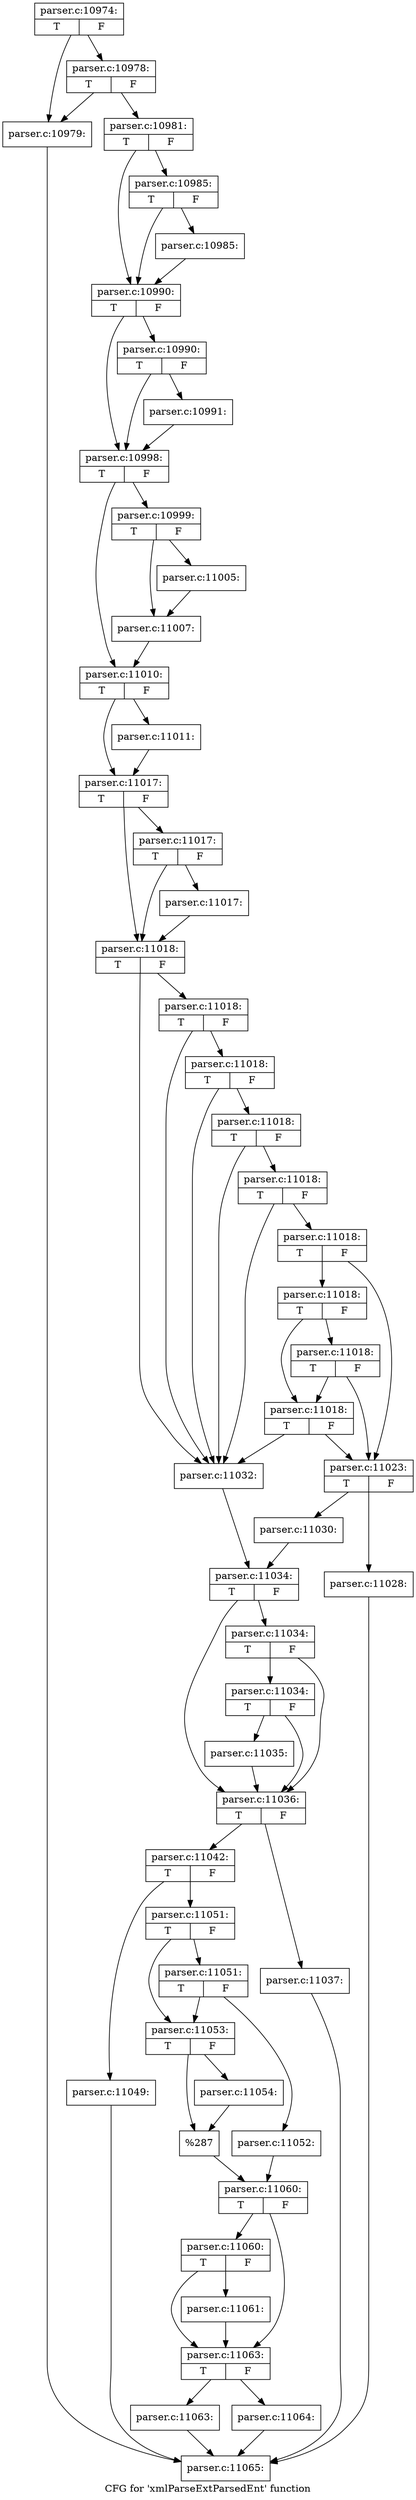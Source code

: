 digraph "CFG for 'xmlParseExtParsedEnt' function" {
	label="CFG for 'xmlParseExtParsedEnt' function";

	Node0x5de51f0 [shape=record,label="{parser.c:10974:|{<s0>T|<s1>F}}"];
	Node0x5de51f0 -> Node0x5df2550;
	Node0x5de51f0 -> Node0x5df25f0;
	Node0x5df25f0 [shape=record,label="{parser.c:10978:|{<s0>T|<s1>F}}"];
	Node0x5df25f0 -> Node0x5df2550;
	Node0x5df25f0 -> Node0x5df25a0;
	Node0x5df2550 [shape=record,label="{parser.c:10979:}"];
	Node0x5df2550 -> Node0x5df1c40;
	Node0x5df25a0 [shape=record,label="{parser.c:10981:|{<s0>T|<s1>F}}"];
	Node0x5df25a0 -> Node0x5df38d0;
	Node0x5df25a0 -> Node0x5df37f0;
	Node0x5df38d0 [shape=record,label="{parser.c:10985:|{<s0>T|<s1>F}}"];
	Node0x5df38d0 -> Node0x5df34c0;
	Node0x5df38d0 -> Node0x5df37f0;
	Node0x5df34c0 [shape=record,label="{parser.c:10985:}"];
	Node0x5df34c0 -> Node0x5df37f0;
	Node0x5df37f0 [shape=record,label="{parser.c:10990:|{<s0>T|<s1>F}}"];
	Node0x5df37f0 -> Node0x5df4490;
	Node0x5df37f0 -> Node0x5df4440;
	Node0x5df4490 [shape=record,label="{parser.c:10990:|{<s0>T|<s1>F}}"];
	Node0x5df4490 -> Node0x5df43f0;
	Node0x5df4490 -> Node0x5df4440;
	Node0x5df43f0 [shape=record,label="{parser.c:10991:}"];
	Node0x5df43f0 -> Node0x5df4440;
	Node0x5df4440 [shape=record,label="{parser.c:10998:|{<s0>T|<s1>F}}"];
	Node0x5df4440 -> Node0x5df5110;
	Node0x5df4440 -> Node0x5df5160;
	Node0x5df5110 [shape=record,label="{parser.c:10999:|{<s0>T|<s1>F}}"];
	Node0x5df5110 -> Node0x5df7210;
	Node0x5df5110 -> Node0x5df7260;
	Node0x5df7210 [shape=record,label="{parser.c:11005:}"];
	Node0x5df7210 -> Node0x5df7260;
	Node0x5df7260 [shape=record,label="{parser.c:11007:}"];
	Node0x5df7260 -> Node0x5df5160;
	Node0x5df5160 [shape=record,label="{parser.c:11010:|{<s0>T|<s1>F}}"];
	Node0x5df5160 -> Node0x5df7910;
	Node0x5df5160 -> Node0x5df7960;
	Node0x5df7910 [shape=record,label="{parser.c:11011:}"];
	Node0x5df7910 -> Node0x5df7960;
	Node0x5df7960 [shape=record,label="{parser.c:11017:|{<s0>T|<s1>F}}"];
	Node0x5df7960 -> Node0x5df8240;
	Node0x5df7960 -> Node0x5df81f0;
	Node0x5df8240 [shape=record,label="{parser.c:11017:|{<s0>T|<s1>F}}"];
	Node0x5df8240 -> Node0x5df81a0;
	Node0x5df8240 -> Node0x5df81f0;
	Node0x5df81a0 [shape=record,label="{parser.c:11017:}"];
	Node0x5df81a0 -> Node0x5df81f0;
	Node0x5df81f0 [shape=record,label="{parser.c:11018:|{<s0>T|<s1>F}}"];
	Node0x5df81f0 -> Node0x5df9080;
	Node0x5df81f0 -> Node0x5df8e90;
	Node0x5df9080 [shape=record,label="{parser.c:11018:|{<s0>T|<s1>F}}"];
	Node0x5df9080 -> Node0x5df9030;
	Node0x5df9080 -> Node0x5df8e90;
	Node0x5df9030 [shape=record,label="{parser.c:11018:|{<s0>T|<s1>F}}"];
	Node0x5df9030 -> Node0x5df8fe0;
	Node0x5df9030 -> Node0x5df8e90;
	Node0x5df8fe0 [shape=record,label="{parser.c:11018:|{<s0>T|<s1>F}}"];
	Node0x5df8fe0 -> Node0x5df8f60;
	Node0x5df8fe0 -> Node0x5df8e90;
	Node0x5df8f60 [shape=record,label="{parser.c:11018:|{<s0>T|<s1>F}}"];
	Node0x5df8f60 -> Node0x5df8ee0;
	Node0x5df8f60 -> Node0x5df8e90;
	Node0x5df8ee0 [shape=record,label="{parser.c:11018:|{<s0>T|<s1>F}}"];
	Node0x5df8ee0 -> Node0x5df8df0;
	Node0x5df8ee0 -> Node0x5dfa970;
	Node0x5dfa970 [shape=record,label="{parser.c:11018:|{<s0>T|<s1>F}}"];
	Node0x5dfa970 -> Node0x5dfae80;
	Node0x5dfa970 -> Node0x5dfa920;
	Node0x5dfae80 [shape=record,label="{parser.c:11018:|{<s0>T|<s1>F}}"];
	Node0x5dfae80 -> Node0x5df8df0;
	Node0x5dfae80 -> Node0x5dfa920;
	Node0x5dfa920 [shape=record,label="{parser.c:11018:|{<s0>T|<s1>F}}"];
	Node0x5dfa920 -> Node0x5df8df0;
	Node0x5dfa920 -> Node0x5df8e90;
	Node0x5df8df0 [shape=record,label="{parser.c:11023:|{<s0>T|<s1>F}}"];
	Node0x5df8df0 -> Node0x5dfbe90;
	Node0x5df8df0 -> Node0x5dfbee0;
	Node0x5dfbe90 [shape=record,label="{parser.c:11028:}"];
	Node0x5dfbe90 -> Node0x5df1c40;
	Node0x5dfbee0 [shape=record,label="{parser.c:11030:}"];
	Node0x5dfbee0 -> Node0x5df8e40;
	Node0x5df8e90 [shape=record,label="{parser.c:11032:}"];
	Node0x5df8e90 -> Node0x5df8e40;
	Node0x5df8e40 [shape=record,label="{parser.c:11034:|{<s0>T|<s1>F}}"];
	Node0x5df8e40 -> Node0x5dfcc70;
	Node0x5df8e40 -> Node0x5dfcba0;
	Node0x5dfcc70 [shape=record,label="{parser.c:11034:|{<s0>T|<s1>F}}"];
	Node0x5dfcc70 -> Node0x5dfcbf0;
	Node0x5dfcc70 -> Node0x5dfcba0;
	Node0x5dfcbf0 [shape=record,label="{parser.c:11034:|{<s0>T|<s1>F}}"];
	Node0x5dfcbf0 -> Node0x5dfcba0;
	Node0x5dfcbf0 -> Node0x5dfcb50;
	Node0x5dfcb50 [shape=record,label="{parser.c:11035:}"];
	Node0x5dfcb50 -> Node0x5dfcba0;
	Node0x5dfcba0 [shape=record,label="{parser.c:11036:|{<s0>T|<s1>F}}"];
	Node0x5dfcba0 -> Node0x5dfdd50;
	Node0x5dfcba0 -> Node0x5dfdda0;
	Node0x5dfdd50 [shape=record,label="{parser.c:11037:}"];
	Node0x5dfdd50 -> Node0x5df1c40;
	Node0x5dfdda0 [shape=record,label="{parser.c:11042:|{<s0>T|<s1>F}}"];
	Node0x5dfdda0 -> Node0x5dfeda0;
	Node0x5dfdda0 -> Node0x5dfedf0;
	Node0x5dfeda0 [shape=record,label="{parser.c:11049:}"];
	Node0x5dfeda0 -> Node0x5df1c40;
	Node0x5dfedf0 [shape=record,label="{parser.c:11051:|{<s0>T|<s1>F}}"];
	Node0x5dfedf0 -> Node0x5dff490;
	Node0x5dfedf0 -> Node0x5dff440;
	Node0x5dff490 [shape=record,label="{parser.c:11051:|{<s0>T|<s1>F}}"];
	Node0x5dff490 -> Node0x5dff3a0;
	Node0x5dff490 -> Node0x5dff440;
	Node0x5dff3a0 [shape=record,label="{parser.c:11052:}"];
	Node0x5dff3a0 -> Node0x5dff3f0;
	Node0x5dff440 [shape=record,label="{parser.c:11053:|{<s0>T|<s1>F}}"];
	Node0x5dff440 -> Node0x5e00250;
	Node0x5dff440 -> Node0x5e002a0;
	Node0x5e00250 [shape=record,label="{parser.c:11054:}"];
	Node0x5e00250 -> Node0x5e002a0;
	Node0x5e002a0 [shape=record,label="{%287}"];
	Node0x5e002a0 -> Node0x5dff3f0;
	Node0x5dff3f0 [shape=record,label="{parser.c:11060:|{<s0>T|<s1>F}}"];
	Node0x5dff3f0 -> Node0x5e00c70;
	Node0x5dff3f0 -> Node0x5e00c20;
	Node0x5e00c70 [shape=record,label="{parser.c:11060:|{<s0>T|<s1>F}}"];
	Node0x5e00c70 -> Node0x5e00bd0;
	Node0x5e00c70 -> Node0x5e00c20;
	Node0x5e00bd0 [shape=record,label="{parser.c:11061:}"];
	Node0x5e00bd0 -> Node0x5e00c20;
	Node0x5e00c20 [shape=record,label="{parser.c:11063:|{<s0>T|<s1>F}}"];
	Node0x5e00c20 -> Node0x5e01b40;
	Node0x5e00c20 -> Node0x5e01af0;
	Node0x5e01af0 [shape=record,label="{parser.c:11063:}"];
	Node0x5e01af0 -> Node0x5df1c40;
	Node0x5e01b40 [shape=record,label="{parser.c:11064:}"];
	Node0x5e01b40 -> Node0x5df1c40;
	Node0x5df1c40 [shape=record,label="{parser.c:11065:}"];
}
